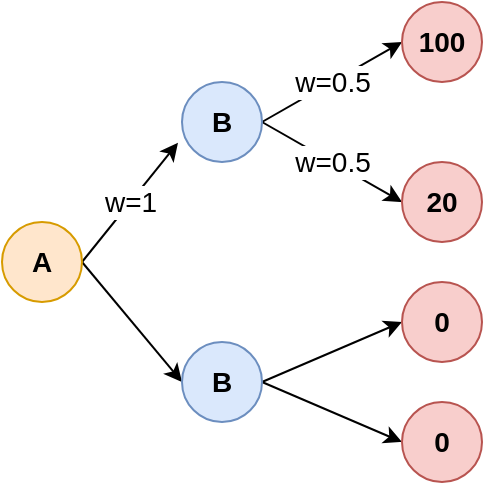 <mxfile version="12.9.4" type="device"><diagram id="826uvFHiN297IPKU0J44" name="Page-1"><mxGraphModel dx="981" dy="526" grid="1" gridSize="10" guides="1" tooltips="1" connect="1" arrows="1" fold="1" page="1" pageScale="1" pageWidth="827" pageHeight="1169" math="0" shadow="0"><root><mxCell id="0"/><mxCell id="1" parent="0"/><mxCell id="fmOriPFskBDsx38MnF19-38" value="w=1" style="edgeStyle=none;rounded=0;orthogonalLoop=1;jettySize=auto;html=1;exitX=1;exitY=0.5;exitDx=0;exitDy=0;entryX=-0.05;entryY=0.76;entryDx=0;entryDy=0;entryPerimeter=0;fontSize=14;" parent="1" source="fmOriPFskBDsx38MnF19-31" target="fmOriPFskBDsx38MnF19-32" edge="1"><mxGeometry relative="1" as="geometry"/></mxCell><mxCell id="fmOriPFskBDsx38MnF19-39" style="edgeStyle=none;rounded=0;orthogonalLoop=1;jettySize=auto;html=1;exitX=1;exitY=0.5;exitDx=0;exitDy=0;entryX=0;entryY=0.5;entryDx=0;entryDy=0;fontSize=14;" parent="1" source="fmOriPFskBDsx38MnF19-31" target="fmOriPFskBDsx38MnF19-33" edge="1"><mxGeometry relative="1" as="geometry"/></mxCell><mxCell id="fmOriPFskBDsx38MnF19-31" value="A" style="ellipse;whiteSpace=wrap;html=1;aspect=fixed;fillColor=#ffe6cc;strokeColor=#d79b00;fontStyle=1;fontSize=14;" parent="1" vertex="1"><mxGeometry x="150" y="300" width="40" height="40" as="geometry"/></mxCell><mxCell id="fmOriPFskBDsx38MnF19-40" value="w=0.5" style="edgeStyle=none;rounded=0;orthogonalLoop=1;jettySize=auto;html=1;exitX=1;exitY=0.5;exitDx=0;exitDy=0;entryX=0;entryY=0.5;entryDx=0;entryDy=0;fontSize=14;" parent="1" source="fmOriPFskBDsx38MnF19-32" target="fmOriPFskBDsx38MnF19-34" edge="1"><mxGeometry relative="1" as="geometry"/></mxCell><mxCell id="fmOriPFskBDsx38MnF19-41" value="w=0.5" style="edgeStyle=none;rounded=0;orthogonalLoop=1;jettySize=auto;html=1;exitX=1;exitY=0.5;exitDx=0;exitDy=0;entryX=0;entryY=0.5;entryDx=0;entryDy=0;fontSize=14;" parent="1" source="fmOriPFskBDsx38MnF19-32" target="fmOriPFskBDsx38MnF19-35" edge="1"><mxGeometry relative="1" as="geometry"/></mxCell><mxCell id="fmOriPFskBDsx38MnF19-32" value="B" style="ellipse;whiteSpace=wrap;html=1;aspect=fixed;fillColor=#dae8fc;strokeColor=#6c8ebf;fontStyle=1;fontSize=14;" parent="1" vertex="1"><mxGeometry x="240" y="230" width="40" height="40" as="geometry"/></mxCell><mxCell id="fmOriPFskBDsx38MnF19-42" style="edgeStyle=none;rounded=0;orthogonalLoop=1;jettySize=auto;html=1;exitX=1;exitY=0.5;exitDx=0;exitDy=0;entryX=0;entryY=0.5;entryDx=0;entryDy=0;fontSize=14;" parent="1" source="fmOriPFskBDsx38MnF19-33" target="fmOriPFskBDsx38MnF19-36" edge="1"><mxGeometry relative="1" as="geometry"/></mxCell><mxCell id="fmOriPFskBDsx38MnF19-43" style="edgeStyle=none;rounded=0;orthogonalLoop=1;jettySize=auto;html=1;exitX=1;exitY=0.5;exitDx=0;exitDy=0;entryX=0;entryY=0.5;entryDx=0;entryDy=0;fontSize=14;" parent="1" source="fmOriPFskBDsx38MnF19-33" target="fmOriPFskBDsx38MnF19-37" edge="1"><mxGeometry relative="1" as="geometry"/></mxCell><mxCell id="fmOriPFskBDsx38MnF19-33" value="B" style="ellipse;whiteSpace=wrap;html=1;aspect=fixed;fillColor=#dae8fc;strokeColor=#6c8ebf;fontStyle=1;fontSize=14;" parent="1" vertex="1"><mxGeometry x="240" y="360" width="40" height="40" as="geometry"/></mxCell><mxCell id="fmOriPFskBDsx38MnF19-34" value="100" style="ellipse;whiteSpace=wrap;html=1;aspect=fixed;fillColor=#f8cecc;strokeColor=#b85450;fontStyle=1;fontSize=14;" parent="1" vertex="1"><mxGeometry x="350" y="190" width="40" height="40" as="geometry"/></mxCell><mxCell id="fmOriPFskBDsx38MnF19-35" value="20" style="ellipse;whiteSpace=wrap;html=1;aspect=fixed;fillColor=#f8cecc;strokeColor=#b85450;fontStyle=1;fontSize=14;" parent="1" vertex="1"><mxGeometry x="350" y="270" width="40" height="40" as="geometry"/></mxCell><mxCell id="fmOriPFskBDsx38MnF19-36" value="0" style="ellipse;whiteSpace=wrap;html=1;aspect=fixed;fillColor=#f8cecc;strokeColor=#b85450;fontStyle=1;fontSize=14;" parent="1" vertex="1"><mxGeometry x="350" y="330" width="40" height="40" as="geometry"/></mxCell><mxCell id="fmOriPFskBDsx38MnF19-37" value="0" style="ellipse;whiteSpace=wrap;html=1;aspect=fixed;fillColor=#f8cecc;strokeColor=#b85450;fontStyle=1;fontSize=14;" parent="1" vertex="1"><mxGeometry x="350" y="390" width="40" height="40" as="geometry"/></mxCell></root></mxGraphModel></diagram></mxfile>